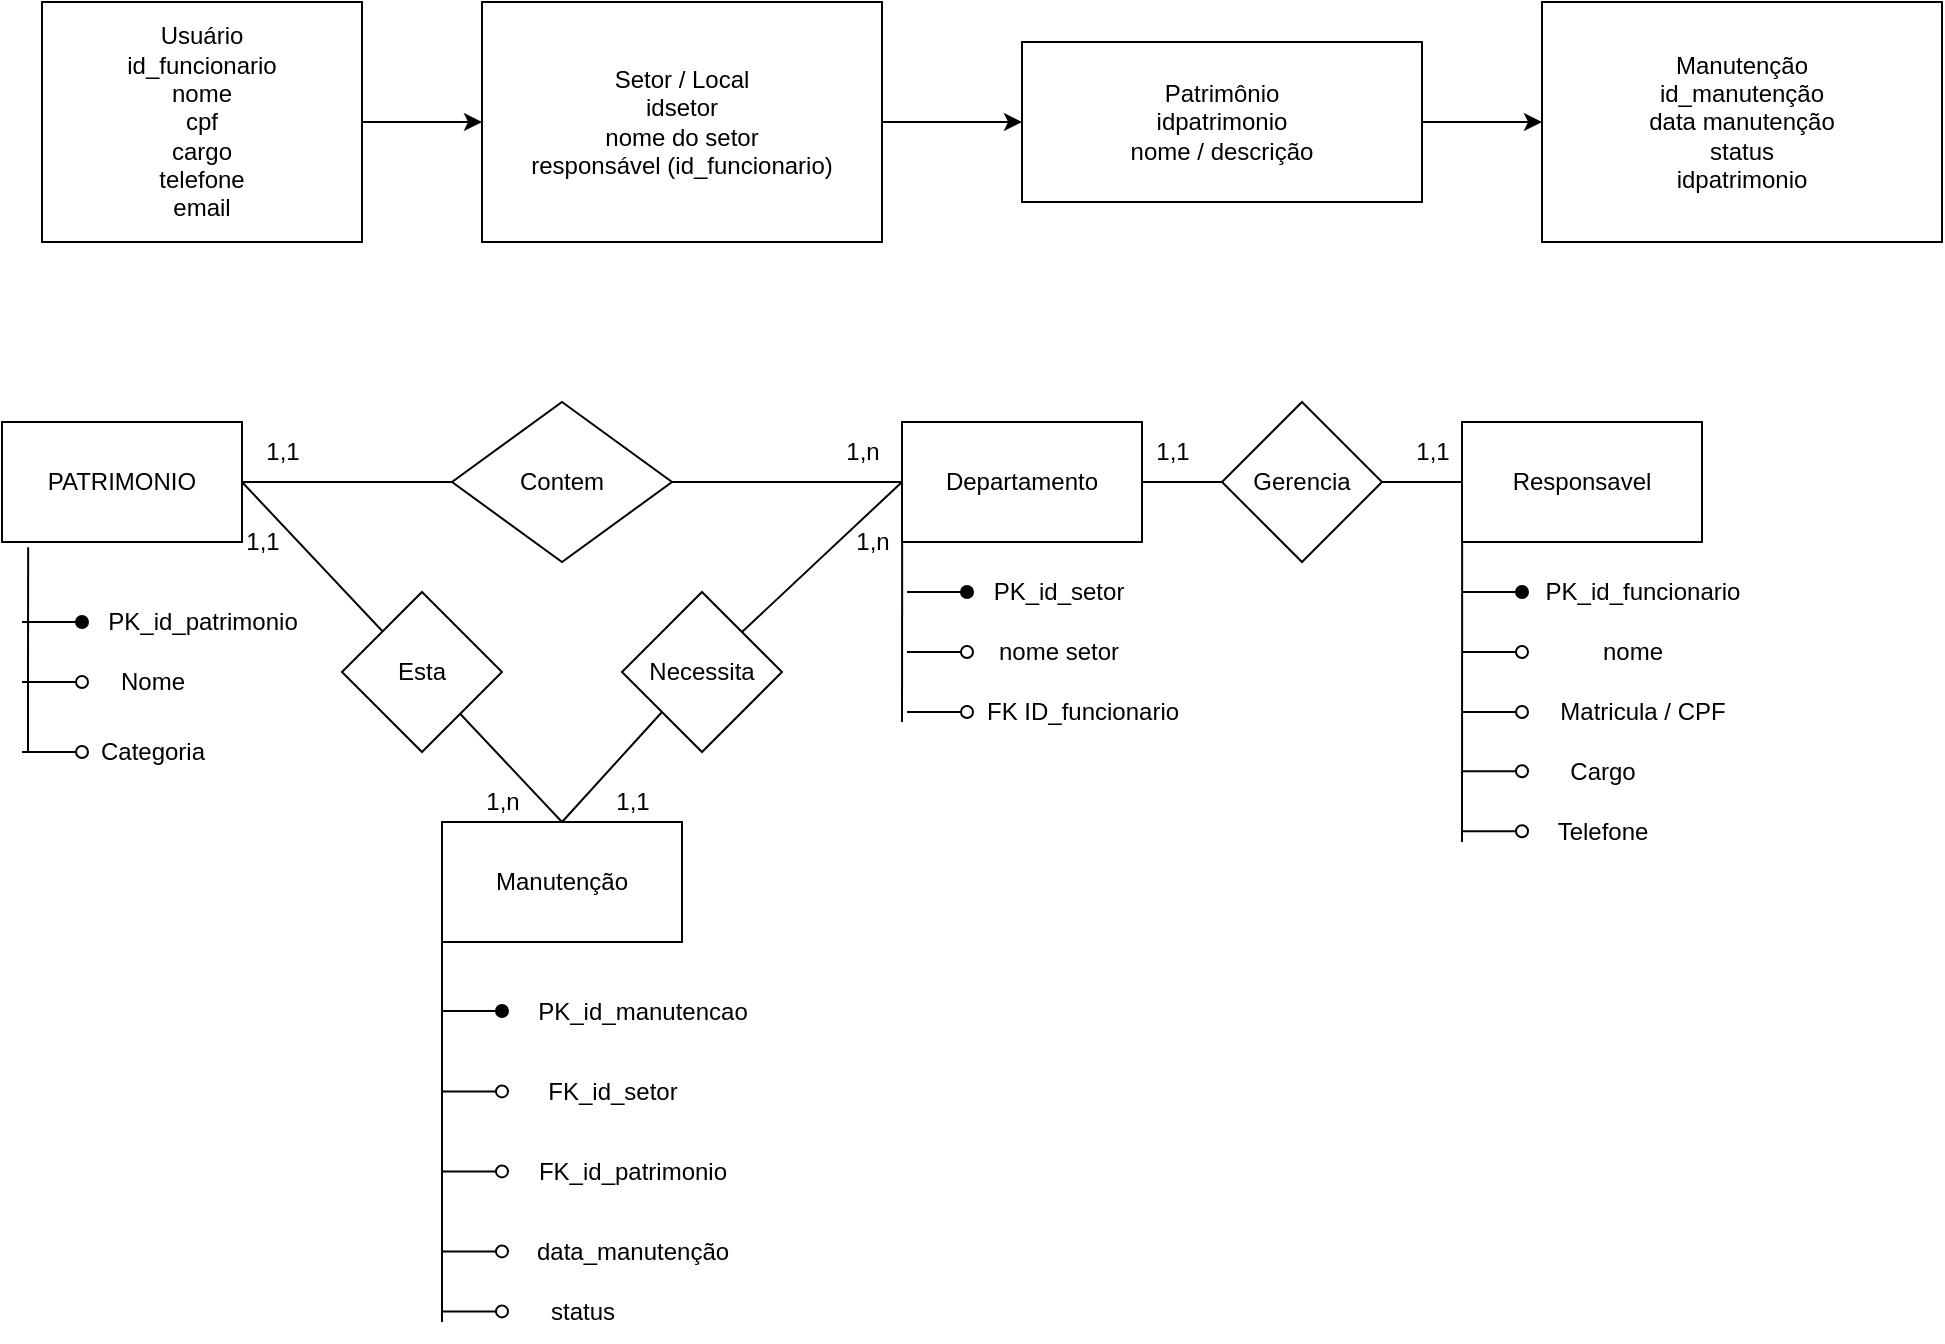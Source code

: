 <mxfile>
    <diagram id="lS9z6ADfy6HLij0DKCUR" name="Patrimonio">
        <mxGraphModel dx="395" dy="317" grid="1" gridSize="10" guides="1" tooltips="1" connect="1" arrows="1" fold="1" page="1" pageScale="1" pageWidth="850" pageHeight="1100" math="0" shadow="0">
            <root>
                <mxCell id="0"/>
                <mxCell id="1" parent="0"/>
                <mxCell id="2" value="Usuário&#10;id_funcionario&#10;nome&#10;cpf&#10;cargo&#10;telefone&#10;email" style="shape=rectangle;whiteSpace=wrap;html=1;" parent="1" vertex="1">
                    <mxGeometry x="20" y="40" width="160" height="120" as="geometry"/>
                </mxCell>
                <mxCell id="3" value="Setor / Local&#10;idsetor&#10;nome do setor&#10;responsável (id_funcionario)" style="shape=rectangle;whiteSpace=wrap;html=1;" parent="1" vertex="1">
                    <mxGeometry x="240" y="40" width="200" height="120" as="geometry"/>
                </mxCell>
                <mxCell id="4" value="Patrimônio&#10;idpatrimonio&#10;nome / descrição" style="shape=rectangle;whiteSpace=wrap;html=1;" parent="1" vertex="1">
                    <mxGeometry x="510" y="60" width="200" height="80" as="geometry"/>
                </mxCell>
                <mxCell id="5" value="Manutenção&#10;id_manutenção&#10;data manutenção&#10;status&#10;idpatrimonio" style="shape=rectangle;whiteSpace=wrap;html=1;" parent="1" vertex="1">
                    <mxGeometry x="770" y="40" width="200" height="120" as="geometry"/>
                </mxCell>
                <mxCell id="6" style="edgeStyle=orthogonalEdgeStyle;rounded=0;orthogonalLoop=1;jettySize=auto;html=1;" parent="1" source="2" target="3" edge="1">
                    <mxGeometry relative="1" as="geometry"/>
                </mxCell>
                <mxCell id="7" style="edgeStyle=orthogonalEdgeStyle;rounded=0;orthogonalLoop=1;jettySize=auto;html=1;" parent="1" source="3" target="4" edge="1">
                    <mxGeometry relative="1" as="geometry"/>
                </mxCell>
                <mxCell id="8" style="edgeStyle=orthogonalEdgeStyle;rounded=0;orthogonalLoop=1;jettySize=auto;html=1;" parent="1" source="4" target="5" edge="1">
                    <mxGeometry relative="1" as="geometry"/>
                </mxCell>
                <mxCell id="16" value="Departamento" style="rounded=0;whiteSpace=wrap;html=1;" parent="1" vertex="1">
                    <mxGeometry x="450" y="250" width="120" height="60" as="geometry"/>
                </mxCell>
                <mxCell id="30" value="" style="endArrow=none;html=1;exitX=1;exitY=0.5;exitDx=0;exitDy=0;entryX=0;entryY=0.5;entryDx=0;entryDy=0;startArrow=none;" parent="1" source="31" target="16" edge="1">
                    <mxGeometry width="50" height="50" relative="1" as="geometry">
                        <mxPoint x="270" y="380" as="sourcePoint"/>
                        <mxPoint x="320" y="330" as="targetPoint"/>
                        <Array as="points"/>
                    </mxGeometry>
                </mxCell>
                <mxCell id="32" value="" style="endArrow=none;html=1;exitX=1;exitY=0.5;exitDx=0;exitDy=0;entryX=0;entryY=0.5;entryDx=0;entryDy=0;" parent="1" source="9" target="31" edge="1">
                    <mxGeometry width="50" height="50" relative="1" as="geometry">
                        <mxPoint x="160" y="280" as="sourcePoint"/>
                        <mxPoint x="390" y="280" as="targetPoint"/>
                    </mxGeometry>
                </mxCell>
                <mxCell id="31" value="Contem" style="rhombus;whiteSpace=wrap;html=1;" parent="1" vertex="1">
                    <mxGeometry x="225" y="240" width="110" height="80" as="geometry"/>
                </mxCell>
                <mxCell id="35" value="Responsavel" style="rounded=0;whiteSpace=wrap;html=1;" parent="1" vertex="1">
                    <mxGeometry x="730" y="250" width="120" height="60" as="geometry"/>
                </mxCell>
                <mxCell id="36" value="" style="endArrow=none;html=1;entryX=0;entryY=0.5;entryDx=0;entryDy=0;exitX=1;exitY=0.5;exitDx=0;exitDy=0;" parent="1" source="16" target="35" edge="1">
                    <mxGeometry width="50" height="50" relative="1" as="geometry">
                        <mxPoint x="530" y="380" as="sourcePoint"/>
                        <mxPoint x="580" y="330" as="targetPoint"/>
                    </mxGeometry>
                </mxCell>
                <mxCell id="37" value="Gerencia" style="rhombus;whiteSpace=wrap;html=1;" parent="1" vertex="1">
                    <mxGeometry x="610" y="240" width="80" height="80" as="geometry"/>
                </mxCell>
                <mxCell id="40" value="" style="endArrow=none;html=1;entryX=0.109;entryY=1.044;entryDx=0;entryDy=0;entryPerimeter=0;" parent="1" edge="1">
                    <mxGeometry width="50" height="50" relative="1" as="geometry">
                        <mxPoint x="730" y="460" as="sourcePoint"/>
                        <mxPoint x="730.08" y="310.0" as="targetPoint"/>
                    </mxGeometry>
                </mxCell>
                <mxCell id="41" value="Matricula / CPF" style="text;html=1;align=center;verticalAlign=middle;resizable=0;points=[];autosize=1;strokeColor=none;fillColor=none;container=0;" parent="1" vertex="1">
                    <mxGeometry x="765" y="380" width="110" height="30" as="geometry"/>
                </mxCell>
                <mxCell id="43" value="" style="endArrow=none;html=1;startArrow=oval;startFill=1;" parent="1" edge="1">
                    <mxGeometry width="50" height="50" relative="1" as="geometry">
                        <mxPoint x="760" y="335" as="sourcePoint"/>
                        <mxPoint x="730" y="335" as="targetPoint"/>
                    </mxGeometry>
                </mxCell>
                <mxCell id="44" value="PK_id_funcionario" style="text;html=1;align=center;verticalAlign=middle;resizable=0;points=[];autosize=1;strokeColor=none;fillColor=none;container=0;" parent="1" vertex="1">
                    <mxGeometry x="760" y="320" width="120" height="30" as="geometry"/>
                </mxCell>
                <mxCell id="45" value="" style="endArrow=none;html=1;startArrow=oval;startFill=0;" parent="1" edge="1">
                    <mxGeometry width="50" height="50" relative="1" as="geometry">
                        <mxPoint x="760" y="395" as="sourcePoint"/>
                        <mxPoint x="730" y="395" as="targetPoint"/>
                    </mxGeometry>
                </mxCell>
                <mxCell id="46" value="" style="endArrow=none;html=1;startArrow=oval;startFill=0;" parent="1" edge="1">
                    <mxGeometry width="50" height="50" relative="1" as="geometry">
                        <mxPoint x="760" y="365" as="sourcePoint"/>
                        <mxPoint x="730" y="365" as="targetPoint"/>
                    </mxGeometry>
                </mxCell>
                <mxCell id="47" value="nome" style="text;html=1;align=center;verticalAlign=middle;resizable=0;points=[];autosize=1;strokeColor=none;fillColor=none;container=0;" parent="1" vertex="1">
                    <mxGeometry x="790" y="350" width="50" height="30" as="geometry"/>
                </mxCell>
                <mxCell id="9" value="PATRIMONIO" style="rounded=0;whiteSpace=wrap;html=1;container=0;" parent="1" vertex="1">
                    <mxGeometry y="250" width="120" height="60" as="geometry"/>
                </mxCell>
                <mxCell id="10" value="" style="endArrow=none;html=1;entryX=0.109;entryY=1.044;entryDx=0;entryDy=0;entryPerimeter=0;" parent="1" target="9" edge="1">
                    <mxGeometry width="50" height="50" relative="1" as="geometry">
                        <mxPoint x="13" y="380" as="sourcePoint"/>
                        <mxPoint x="360" y="300" as="targetPoint"/>
                        <Array as="points">
                            <mxPoint x="13" y="420"/>
                            <mxPoint x="13" y="380"/>
                        </Array>
                    </mxGeometry>
                </mxCell>
                <mxCell id="11" value="" style="endArrow=none;html=1;startArrow=oval;startFill=1;" parent="1" edge="1">
                    <mxGeometry width="50" height="50" relative="1" as="geometry">
                        <mxPoint x="40" y="350" as="sourcePoint"/>
                        <mxPoint x="10" y="350" as="targetPoint"/>
                    </mxGeometry>
                </mxCell>
                <mxCell id="12" value="PK_id_patrimonio" style="text;html=1;align=center;verticalAlign=middle;resizable=0;points=[];autosize=1;strokeColor=none;fillColor=none;container=0;" parent="1" vertex="1">
                    <mxGeometry x="40" y="335" width="120" height="30" as="geometry"/>
                </mxCell>
                <mxCell id="13" value="Nome" style="text;html=1;align=center;verticalAlign=middle;resizable=0;points=[];autosize=1;strokeColor=none;fillColor=none;container=0;" parent="1" vertex="1">
                    <mxGeometry x="45" y="365" width="60" height="30" as="geometry"/>
                </mxCell>
                <mxCell id="14" value="" style="endArrow=none;html=1;startArrow=oval;startFill=0;" parent="1" edge="1">
                    <mxGeometry width="50" height="50" relative="1" as="geometry">
                        <mxPoint x="40" y="380" as="sourcePoint"/>
                        <mxPoint x="10" y="380" as="targetPoint"/>
                    </mxGeometry>
                </mxCell>
                <mxCell id="20" value="" style="endArrow=none;html=1;startArrow=oval;startFill=0;" parent="1" edge="1">
                    <mxGeometry width="50" height="50" relative="1" as="geometry">
                        <mxPoint x="250" y="664.71" as="sourcePoint"/>
                        <mxPoint x="220" y="664.71" as="targetPoint"/>
                    </mxGeometry>
                </mxCell>
                <mxCell id="21" value="" style="endArrow=none;html=1;startArrow=oval;startFill=0;" parent="1" edge="1">
                    <mxGeometry width="50" height="50" relative="1" as="geometry">
                        <mxPoint x="250" y="624.71" as="sourcePoint"/>
                        <mxPoint x="220" y="624.71" as="targetPoint"/>
                    </mxGeometry>
                </mxCell>
                <mxCell id="22" value="" style="endArrow=none;html=1;startArrow=oval;startFill=0;" parent="1" edge="1">
                    <mxGeometry width="50" height="50" relative="1" as="geometry">
                        <mxPoint x="250" y="584.71" as="sourcePoint"/>
                        <mxPoint x="220" y="584.71" as="targetPoint"/>
                    </mxGeometry>
                </mxCell>
                <mxCell id="23" value="" style="endArrow=none;html=1;startArrow=oval;startFill=1;" parent="1" edge="1">
                    <mxGeometry width="50" height="50" relative="1" as="geometry">
                        <mxPoint x="250" y="544.5" as="sourcePoint"/>
                        <mxPoint x="220" y="544.5" as="targetPoint"/>
                    </mxGeometry>
                </mxCell>
                <mxCell id="25" value="" style="endArrow=none;html=1;startArrow=oval;startFill=0;" parent="1" edge="1">
                    <mxGeometry width="50" height="50" relative="1" as="geometry">
                        <mxPoint x="760" y="424.66" as="sourcePoint"/>
                        <mxPoint x="730" y="424.66" as="targetPoint"/>
                    </mxGeometry>
                </mxCell>
                <mxCell id="48" value="Cargo" style="text;html=1;align=center;verticalAlign=middle;resizable=0;points=[];autosize=1;strokeColor=none;fillColor=none;" parent="1" vertex="1">
                    <mxGeometry x="770" y="410" width="60" height="30" as="geometry"/>
                </mxCell>
                <mxCell id="49" value="" style="endArrow=none;html=1;startArrow=oval;startFill=0;" parent="1" edge="1">
                    <mxGeometry width="50" height="50" relative="1" as="geometry">
                        <mxPoint x="760" y="454.66" as="sourcePoint"/>
                        <mxPoint x="730" y="454.66" as="targetPoint"/>
                    </mxGeometry>
                </mxCell>
                <mxCell id="50" value="Telefone" style="text;html=1;align=center;verticalAlign=middle;resizable=0;points=[];autosize=1;strokeColor=none;fillColor=none;" parent="1" vertex="1">
                    <mxGeometry x="765" y="440" width="70" height="30" as="geometry"/>
                </mxCell>
                <mxCell id="51" value="Manutenção" style="rounded=0;whiteSpace=wrap;html=1;" parent="1" vertex="1">
                    <mxGeometry x="220" y="450" width="120" height="60" as="geometry"/>
                </mxCell>
                <mxCell id="53" value="" style="endArrow=none;html=1;entryX=1;entryY=0.5;entryDx=0;entryDy=0;exitX=0.5;exitY=0;exitDx=0;exitDy=0;" parent="1" source="51" target="9" edge="1">
                    <mxGeometry width="50" height="50" relative="1" as="geometry">
                        <mxPoint x="180" y="420" as="sourcePoint"/>
                        <mxPoint x="230" y="370" as="targetPoint"/>
                    </mxGeometry>
                </mxCell>
                <mxCell id="54" value="" style="endArrow=none;html=1;entryX=0;entryY=0.5;entryDx=0;entryDy=0;exitX=1;exitY=0;exitDx=0;exitDy=0;startArrow=none;" parent="1" source="56" target="16" edge="1">
                    <mxGeometry width="50" height="50" relative="1" as="geometry">
                        <mxPoint x="180" y="420" as="sourcePoint"/>
                        <mxPoint x="230" y="370" as="targetPoint"/>
                    </mxGeometry>
                </mxCell>
                <mxCell id="55" value="Esta" style="rhombus;whiteSpace=wrap;html=1;" parent="1" vertex="1">
                    <mxGeometry x="170" y="335" width="80" height="80" as="geometry"/>
                </mxCell>
                <mxCell id="57" value="" style="endArrow=none;html=1;entryX=0;entryY=1;entryDx=0;entryDy=0;exitX=0.5;exitY=0;exitDx=0;exitDy=0;" parent="1" source="51" target="56" edge="1">
                    <mxGeometry width="50" height="50" relative="1" as="geometry">
                        <mxPoint x="280" y="450" as="sourcePoint"/>
                        <mxPoint x="450" y="280" as="targetPoint"/>
                    </mxGeometry>
                </mxCell>
                <mxCell id="56" value="Necessita" style="rhombus;whiteSpace=wrap;html=1;" parent="1" vertex="1">
                    <mxGeometry x="310" y="335" width="80" height="80" as="geometry"/>
                </mxCell>
                <mxCell id="58" value="" style="endArrow=none;html=1;exitX=0;exitY=1;exitDx=0;exitDy=0;" parent="1" source="51" edge="1">
                    <mxGeometry width="50" height="50" relative="1" as="geometry">
                        <mxPoint x="320" y="420" as="sourcePoint"/>
                        <mxPoint x="220" y="700" as="targetPoint"/>
                    </mxGeometry>
                </mxCell>
                <mxCell id="59" value="PK_id_manutencao" style="text;html=1;align=center;verticalAlign=middle;resizable=0;points=[];autosize=1;strokeColor=none;fillColor=none;" parent="1" vertex="1">
                    <mxGeometry x="255" y="530" width="130" height="30" as="geometry"/>
                </mxCell>
                <mxCell id="60" value="data_manutenção" style="text;html=1;align=center;verticalAlign=middle;resizable=0;points=[];autosize=1;strokeColor=none;fillColor=none;" parent="1" vertex="1">
                    <mxGeometry x="255" y="650" width="120" height="30" as="geometry"/>
                </mxCell>
                <mxCell id="61" value="status" style="text;html=1;align=center;verticalAlign=middle;resizable=0;points=[];autosize=1;strokeColor=none;fillColor=none;" parent="1" vertex="1">
                    <mxGeometry x="260" y="680" width="60" height="30" as="geometry"/>
                </mxCell>
                <mxCell id="17" value="" style="endArrow=none;html=1;entryX=0.109;entryY=1.044;entryDx=0;entryDy=0;entryPerimeter=0;" parent="1" edge="1">
                    <mxGeometry width="50" height="50" relative="1" as="geometry">
                        <mxPoint x="450" y="400" as="sourcePoint"/>
                        <mxPoint x="450.08" y="310.0" as="targetPoint"/>
                    </mxGeometry>
                </mxCell>
                <mxCell id="29" value="FK ID_funcionario" style="text;html=1;align=center;verticalAlign=middle;resizable=0;points=[];autosize=1;strokeColor=none;fillColor=none;" parent="1" vertex="1">
                    <mxGeometry x="480" y="380" width="120" height="30" as="geometry"/>
                </mxCell>
                <mxCell id="18" value="" style="endArrow=none;html=1;startArrow=oval;startFill=1;" parent="1" edge="1">
                    <mxGeometry width="50" height="50" relative="1" as="geometry">
                        <mxPoint x="482.5" y="335" as="sourcePoint"/>
                        <mxPoint x="452.5" y="335" as="targetPoint"/>
                    </mxGeometry>
                </mxCell>
                <mxCell id="19" value="PK_id_setor" style="text;html=1;align=center;verticalAlign=middle;resizable=0;points=[];autosize=1;strokeColor=none;fillColor=none;" parent="1" vertex="1">
                    <mxGeometry x="482.5" y="320" width="90" height="30" as="geometry"/>
                </mxCell>
                <mxCell id="26" value="" style="endArrow=none;html=1;startArrow=oval;startFill=0;" parent="1" edge="1">
                    <mxGeometry width="50" height="50" relative="1" as="geometry">
                        <mxPoint x="482.5" y="395" as="sourcePoint"/>
                        <mxPoint x="452.5" y="395" as="targetPoint"/>
                    </mxGeometry>
                </mxCell>
                <mxCell id="27" value="" style="endArrow=none;html=1;startArrow=oval;startFill=0;" parent="1" edge="1">
                    <mxGeometry width="50" height="50" relative="1" as="geometry">
                        <mxPoint x="482.5" y="365" as="sourcePoint"/>
                        <mxPoint x="452.5" y="365" as="targetPoint"/>
                    </mxGeometry>
                </mxCell>
                <mxCell id="28" value="nome setor" style="text;html=1;align=center;verticalAlign=middle;resizable=0;points=[];autosize=1;strokeColor=none;fillColor=none;" parent="1" vertex="1">
                    <mxGeometry x="487.5" y="350" width="80" height="30" as="geometry"/>
                </mxCell>
                <mxCell id="63" value="FK_id_patrimonio" style="text;html=1;align=center;verticalAlign=middle;resizable=0;points=[];autosize=1;strokeColor=none;fillColor=none;" parent="1" vertex="1">
                    <mxGeometry x="255" y="610" width="120" height="30" as="geometry"/>
                </mxCell>
                <mxCell id="64" value="FK_id_setor" style="text;html=1;align=center;verticalAlign=middle;resizable=0;points=[];autosize=1;strokeColor=none;fillColor=none;" parent="1" vertex="1">
                    <mxGeometry x="260" y="570" width="90" height="30" as="geometry"/>
                </mxCell>
                <mxCell id="65" value="" style="endArrow=none;html=1;startArrow=oval;startFill=0;" parent="1" edge="1">
                    <mxGeometry width="50" height="50" relative="1" as="geometry">
                        <mxPoint x="250" y="694.71" as="sourcePoint"/>
                        <mxPoint x="220" y="694.71" as="targetPoint"/>
                    </mxGeometry>
                </mxCell>
                <mxCell id="66" value="Categoria" style="text;html=1;align=center;verticalAlign=middle;resizable=0;points=[];autosize=1;strokeColor=none;fillColor=none;container=0;" vertex="1" parent="1">
                    <mxGeometry x="35" y="400" width="80" height="30" as="geometry"/>
                </mxCell>
                <mxCell id="67" value="" style="endArrow=none;html=1;startArrow=oval;startFill=0;" edge="1" parent="1">
                    <mxGeometry width="50" height="50" relative="1" as="geometry">
                        <mxPoint x="40" y="415" as="sourcePoint"/>
                        <mxPoint x="10" y="415" as="targetPoint"/>
                    </mxGeometry>
                </mxCell>
                <mxCell id="68" value="1,1" style="text;html=1;align=center;verticalAlign=middle;resizable=0;points=[];autosize=1;strokeColor=none;fillColor=none;" vertex="1" parent="1">
                    <mxGeometry x="120" y="250" width="40" height="30" as="geometry"/>
                </mxCell>
                <mxCell id="69" value="1,n" style="text;html=1;align=center;verticalAlign=middle;resizable=0;points=[];autosize=1;strokeColor=none;fillColor=none;" vertex="1" parent="1">
                    <mxGeometry x="410" y="250" width="40" height="30" as="geometry"/>
                </mxCell>
                <mxCell id="70" value="1,1&lt;br&gt;" style="text;html=1;align=center;verticalAlign=middle;resizable=0;points=[];autosize=1;strokeColor=none;fillColor=none;" vertex="1" parent="1">
                    <mxGeometry x="110" y="295" width="40" height="30" as="geometry"/>
                </mxCell>
                <mxCell id="71" value="1,n" style="text;html=1;align=center;verticalAlign=middle;resizable=0;points=[];autosize=1;strokeColor=none;fillColor=none;" vertex="1" parent="1">
                    <mxGeometry x="230" y="425" width="40" height="30" as="geometry"/>
                </mxCell>
                <mxCell id="72" value="1,n" style="text;html=1;align=center;verticalAlign=middle;resizable=0;points=[];autosize=1;strokeColor=none;fillColor=none;" vertex="1" parent="1">
                    <mxGeometry x="415" y="295" width="40" height="30" as="geometry"/>
                </mxCell>
                <mxCell id="73" value="1,1" style="text;html=1;align=center;verticalAlign=middle;resizable=0;points=[];autosize=1;strokeColor=none;fillColor=none;" vertex="1" parent="1">
                    <mxGeometry x="295" y="425" width="40" height="30" as="geometry"/>
                </mxCell>
                <mxCell id="74" value="1,1" style="text;html=1;align=center;verticalAlign=middle;resizable=0;points=[];autosize=1;strokeColor=none;fillColor=none;" vertex="1" parent="1">
                    <mxGeometry x="565" y="250" width="40" height="30" as="geometry"/>
                </mxCell>
                <mxCell id="75" value="1,1" style="text;html=1;align=center;verticalAlign=middle;resizable=0;points=[];autosize=1;strokeColor=none;fillColor=none;" vertex="1" parent="1">
                    <mxGeometry x="695" y="250" width="40" height="30" as="geometry"/>
                </mxCell>
            </root>
        </mxGraphModel>
    </diagram>
</mxfile>